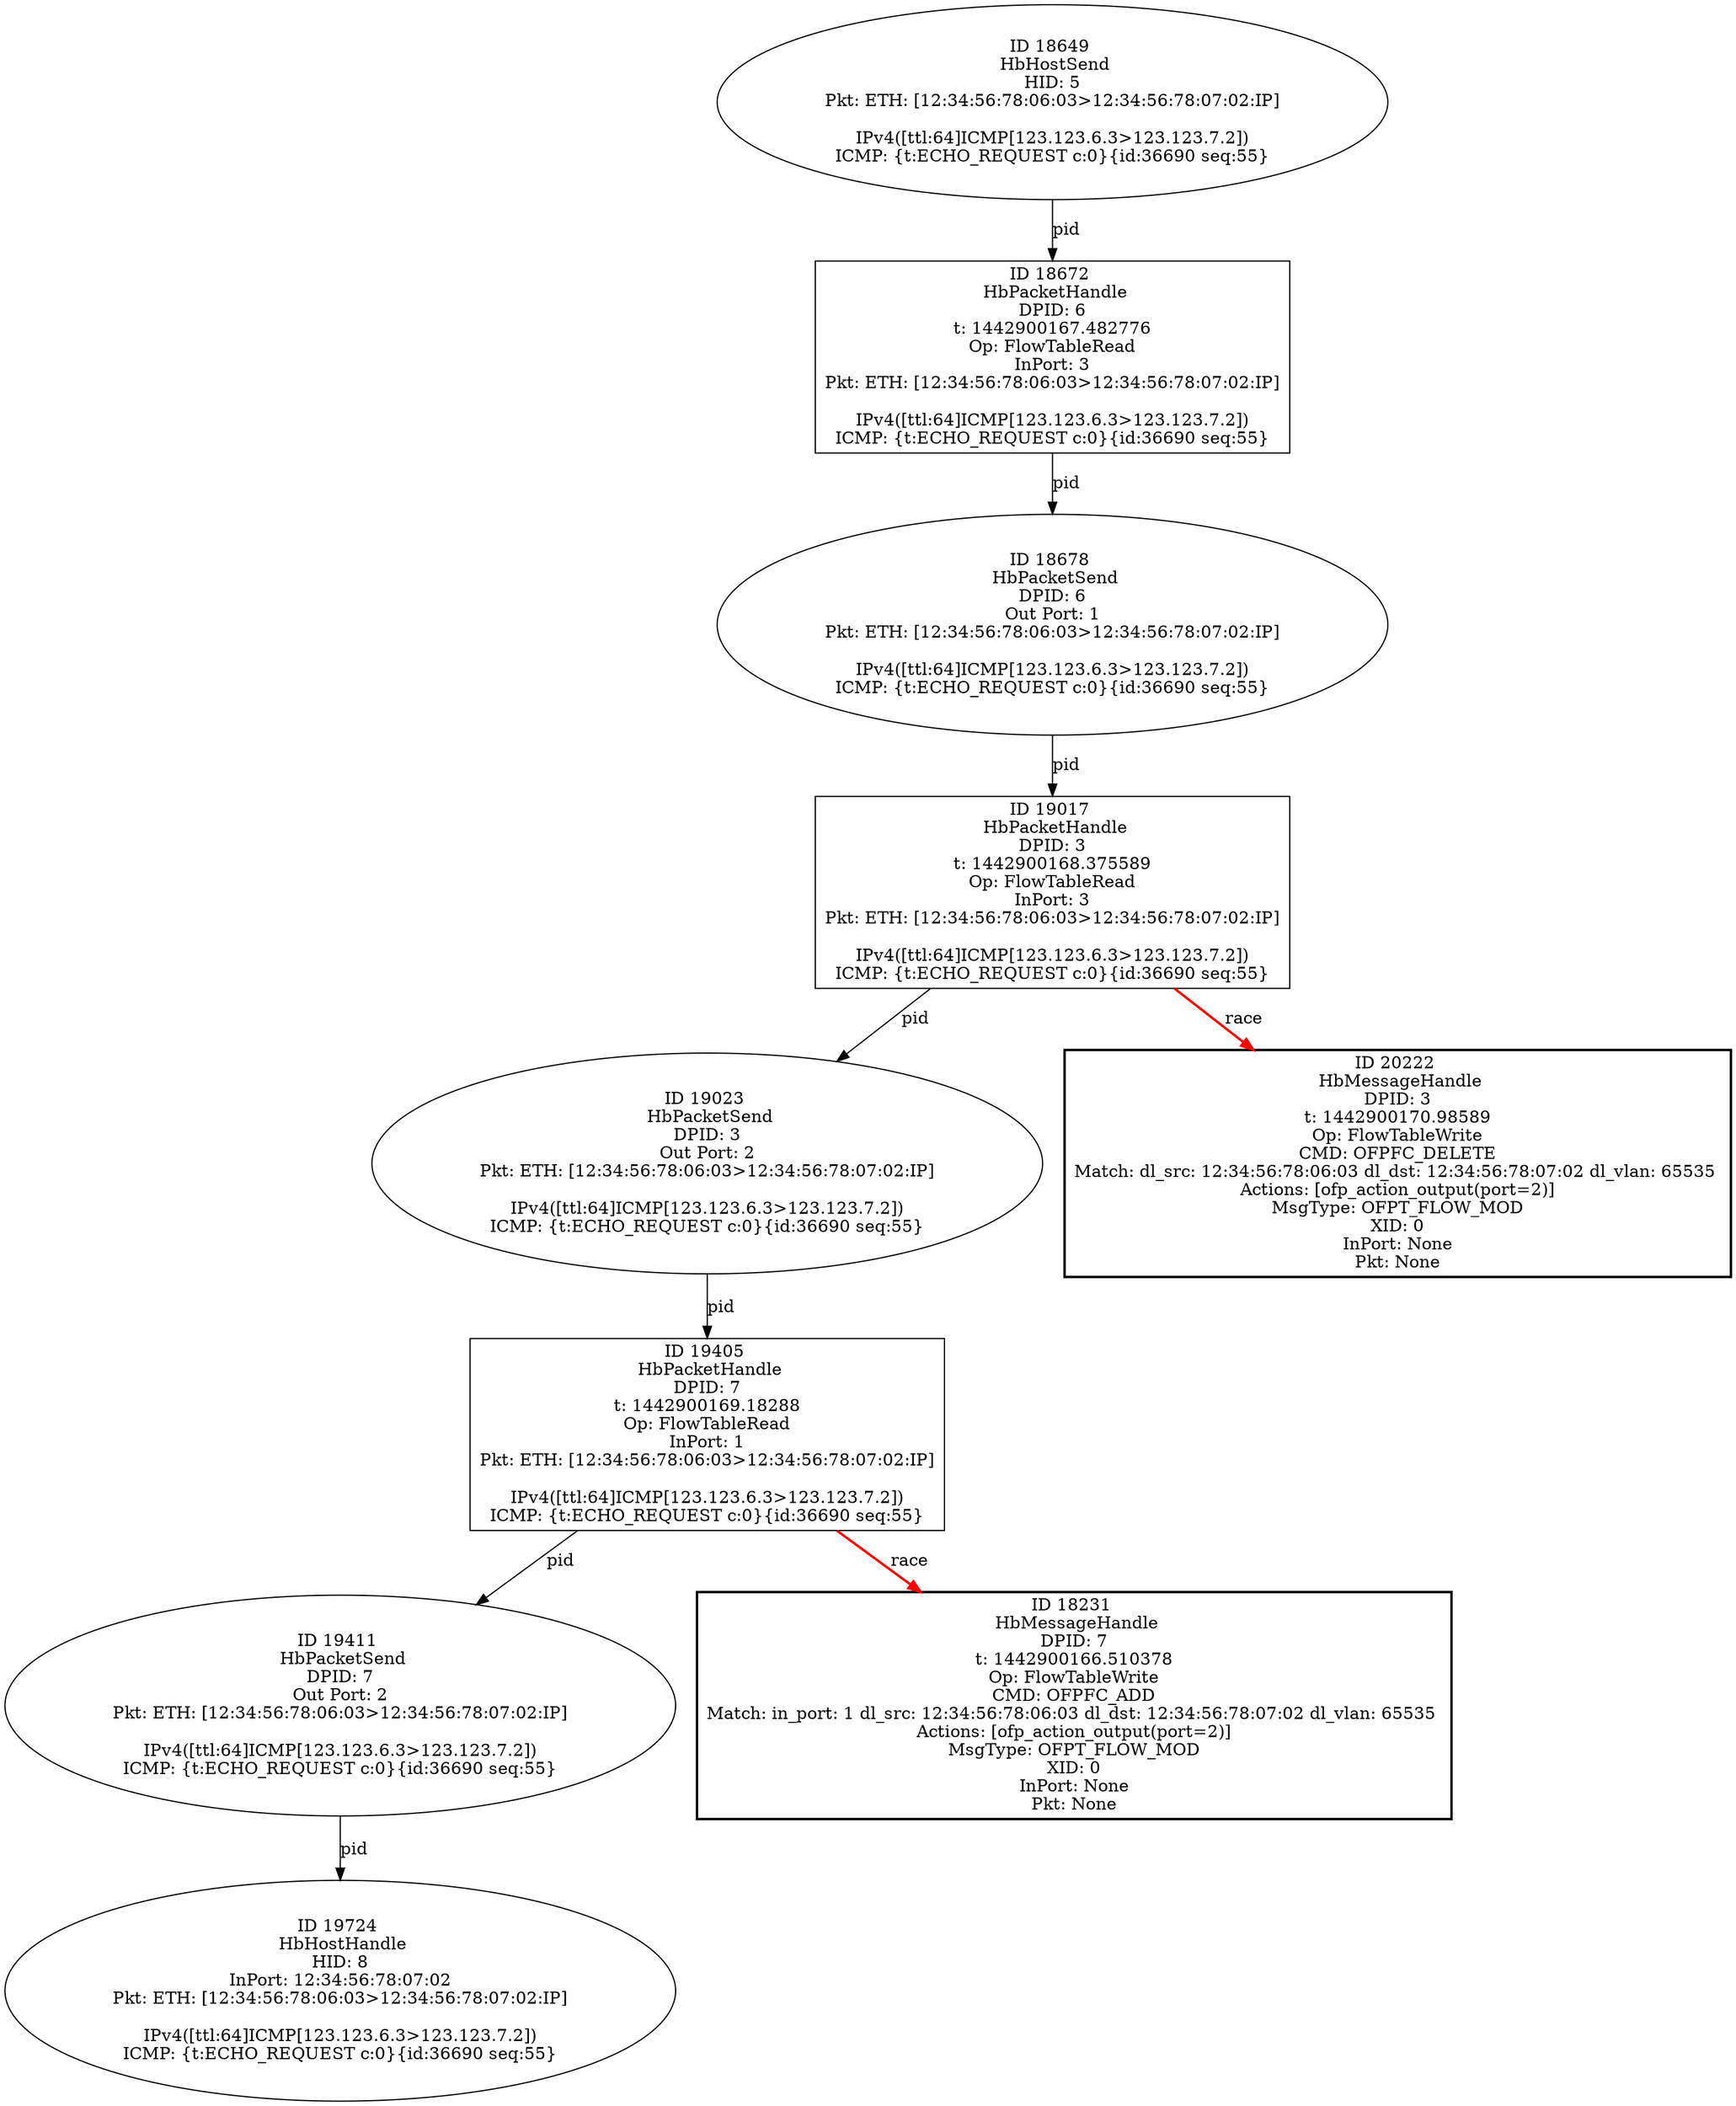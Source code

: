 strict digraph G {
19017 [shape=box, event=<hb_events.HbPacketHandle object at 0x10f29c810>, label="ID 19017 
 HbPacketHandle
DPID: 3
t: 1442900168.375589
Op: FlowTableRead
InPort: 3
Pkt: ETH: [12:34:56:78:06:03>12:34:56:78:07:02:IP]

IPv4([ttl:64]ICMP[123.123.6.3>123.123.7.2])
ICMP: {t:ECHO_REQUEST c:0}{id:36690 seq:55}"];
19724 [shape=oval, event=<hb_events.HbHostHandle object at 0x10f6cb450>, label="ID 19724 
 HbHostHandle
HID: 8
InPort: 12:34:56:78:07:02
Pkt: ETH: [12:34:56:78:06:03>12:34:56:78:07:02:IP]

IPv4([ttl:64]ICMP[123.123.6.3>123.123.7.2])
ICMP: {t:ECHO_REQUEST c:0}{id:36690 seq:55}"];
19405 [shape=box, event=<hb_events.HbPacketHandle object at 0x10f591f10>, label="ID 19405 
 HbPacketHandle
DPID: 7
t: 1442900169.18288
Op: FlowTableRead
InPort: 1
Pkt: ETH: [12:34:56:78:06:03>12:34:56:78:07:02:IP]

IPv4([ttl:64]ICMP[123.123.6.3>123.123.7.2])
ICMP: {t:ECHO_REQUEST c:0}{id:36690 seq:55}"];
19023 [shape=oval, event=<hb_events.HbPacketSend object at 0x10f377b10>, label="ID 19023 
 HbPacketSend
DPID: 3
Out Port: 2
Pkt: ETH: [12:34:56:78:06:03>12:34:56:78:07:02:IP]

IPv4([ttl:64]ICMP[123.123.6.3>123.123.7.2])
ICMP: {t:ECHO_REQUEST c:0}{id:36690 seq:55}"];
18672 [shape=box, event=<hb_events.HbPacketHandle object at 0x10f1221d0>, label="ID 18672 
 HbPacketHandle
DPID: 6
t: 1442900167.482776
Op: FlowTableRead
InPort: 3
Pkt: ETH: [12:34:56:78:06:03>12:34:56:78:07:02:IP]

IPv4([ttl:64]ICMP[123.123.6.3>123.123.7.2])
ICMP: {t:ECHO_REQUEST c:0}{id:36690 seq:55}"];
19411 [shape=oval, event=<hb_events.HbPacketSend object at 0x10f3ba1d0>, label="ID 19411 
 HbPacketSend
DPID: 7
Out Port: 2
Pkt: ETH: [12:34:56:78:06:03>12:34:56:78:07:02:IP]

IPv4([ttl:64]ICMP[123.123.6.3>123.123.7.2])
ICMP: {t:ECHO_REQUEST c:0}{id:36690 seq:55}"];
18678 [shape=oval, event=<hb_events.HbPacketSend object at 0x10f149090>, label="ID 18678 
 HbPacketSend
DPID: 6
Out Port: 1
Pkt: ETH: [12:34:56:78:06:03>12:34:56:78:07:02:IP]

IPv4([ttl:64]ICMP[123.123.6.3>123.123.7.2])
ICMP: {t:ECHO_REQUEST c:0}{id:36690 seq:55}"];
18231 [shape=box, style=bold, event=<hb_events.HbMessageHandle object at 0x10ef04ad0>, label="ID 18231 
 HbMessageHandle
DPID: 7
t: 1442900166.510378
Op: FlowTableWrite
CMD: OFPFC_ADD
Match: in_port: 1 dl_src: 12:34:56:78:06:03 dl_dst: 12:34:56:78:07:02 dl_vlan: 65535 
Actions: [ofp_action_output(port=2)]
MsgType: OFPT_FLOW_MOD
XID: 0
InPort: None
Pkt: None"];
18649 [shape=oval, event=<hb_events.HbHostSend object at 0x10f1439d0>, label="ID 18649 
 HbHostSend
HID: 5
Pkt: ETH: [12:34:56:78:06:03>12:34:56:78:07:02:IP]

IPv4([ttl:64]ICMP[123.123.6.3>123.123.7.2])
ICMP: {t:ECHO_REQUEST c:0}{id:36690 seq:55}"];
20222 [shape=box, style=bold, event=<hb_events.HbMessageHandle object at 0x10f8f63d0>, label="ID 20222 
 HbMessageHandle
DPID: 3
t: 1442900170.98589
Op: FlowTableWrite
CMD: OFPFC_DELETE
Match: dl_src: 12:34:56:78:06:03 dl_dst: 12:34:56:78:07:02 dl_vlan: 65535 
Actions: [ofp_action_output(port=2)]
MsgType: OFPT_FLOW_MOD
XID: 0
InPort: None
Pkt: None"];
19017 -> 20222  [harmful=True, color=red, style=bold, rel=race, label=race];
19017 -> 19023  [rel=pid, label=pid];
19405 -> 19411  [rel=pid, label=pid];
19405 -> 18231  [harmful=True, color=red, style=bold, rel=race, label=race];
19023 -> 19405  [rel=pid, label=pid];
18672 -> 18678  [rel=pid, label=pid];
19411 -> 19724  [rel=pid, label=pid];
18678 -> 19017  [rel=pid, label=pid];
18649 -> 18672  [rel=pid, label=pid];
}

